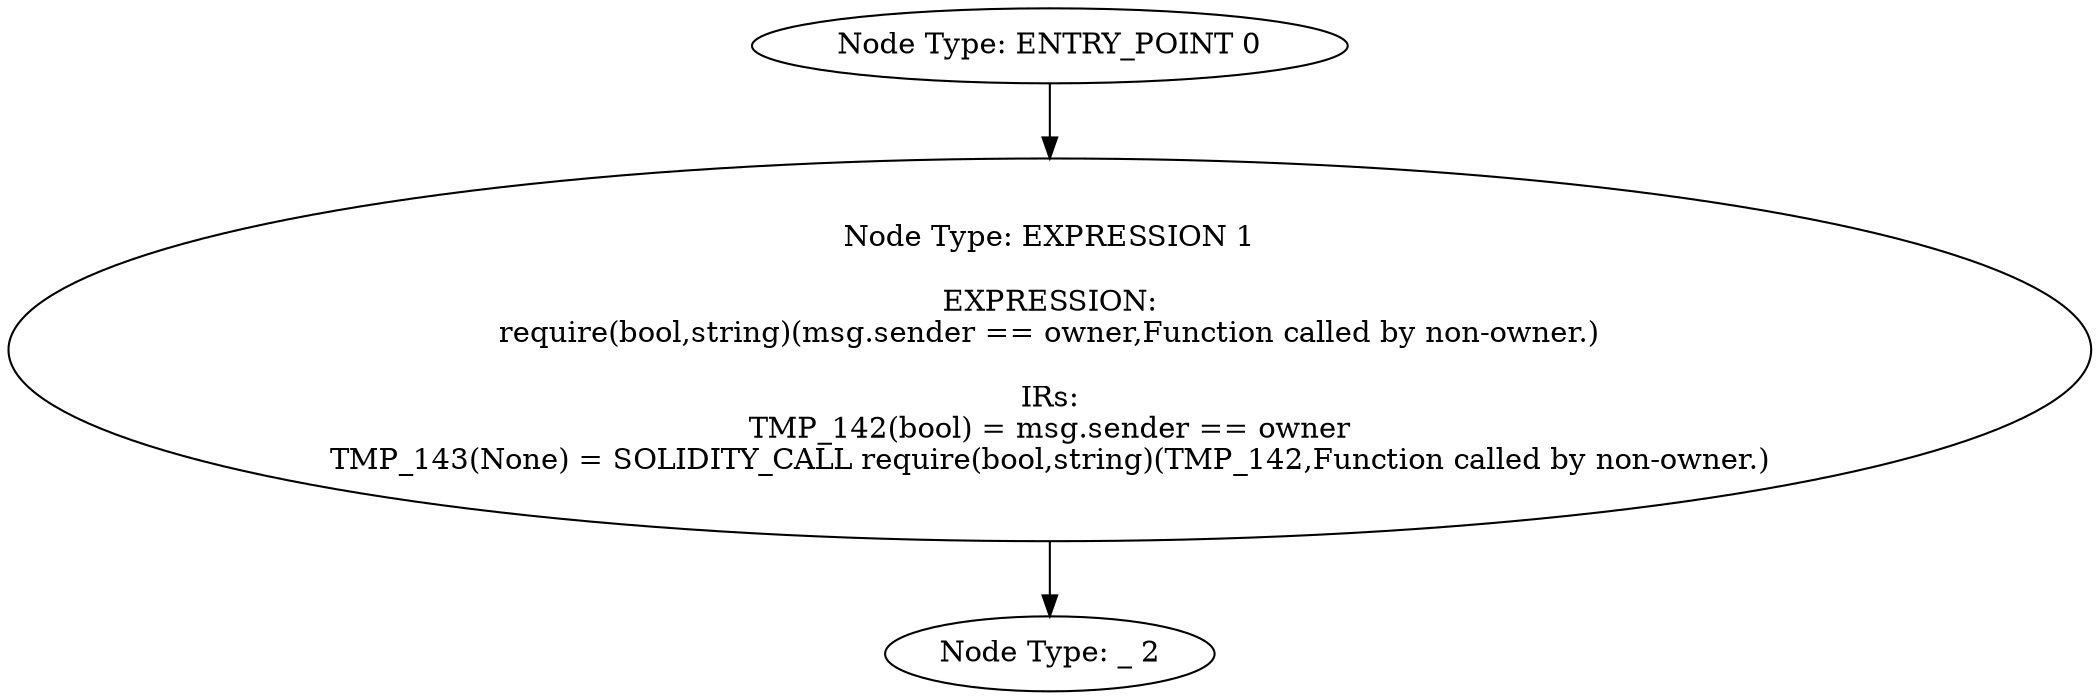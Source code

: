 digraph{
0[label="Node Type: ENTRY_POINT 0
"];
0->1;
1[label="Node Type: EXPRESSION 1

EXPRESSION:
require(bool,string)(msg.sender == owner,Function called by non-owner.)

IRs:
TMP_142(bool) = msg.sender == owner
TMP_143(None) = SOLIDITY_CALL require(bool,string)(TMP_142,Function called by non-owner.)"];
1->2;
2[label="Node Type: _ 2
"];
}
